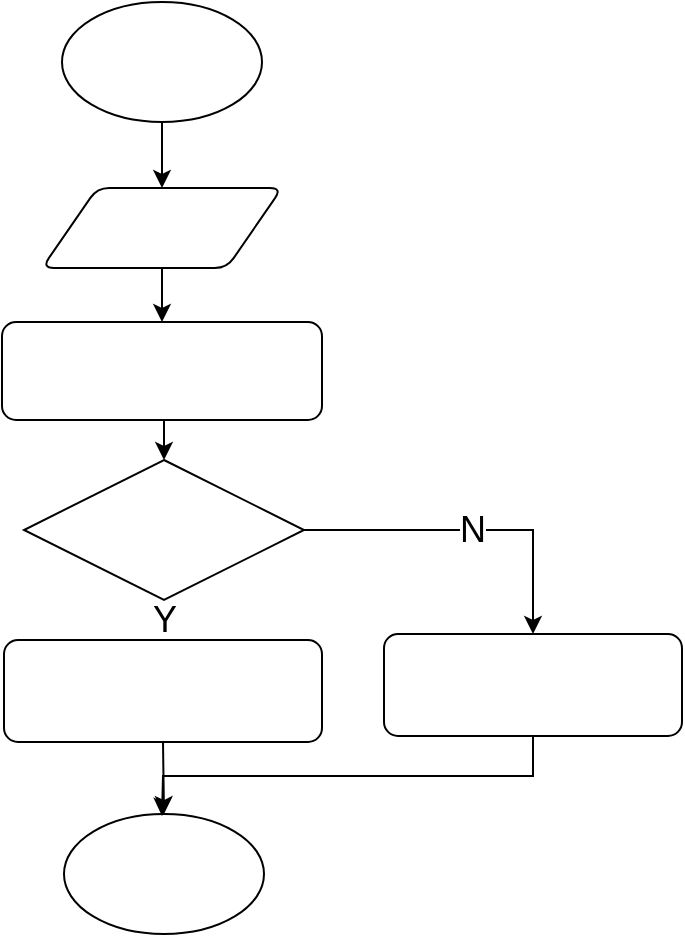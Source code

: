 <mxfile version="10.7.0" type="github"><diagram id="6a731a19-8d31-9384-78a2-239565b7b9f0" name="Page-1"><mxGraphModel dx="1188" dy="658" grid="1" gridSize="10" guides="1" tooltips="1" connect="1" arrows="1" fold="1" page="1" pageScale="1" pageWidth="1169" pageHeight="827" background="#ffffff" math="0" shadow="0"><root><mxCell id="0"/><mxCell id="1" parent="0"/><mxCell id="hvyF9pjqXC5Z1qCkmDMz-55" value="" style="strokeWidth=1;html=1;shape=mxgraph.flowchart.start_1;whiteSpace=wrap;fontSize=18;" vertex="1" parent="1"><mxGeometry x="261" y="559" width="100" height="60" as="geometry"/></mxCell><mxCell id="hvyF9pjqXC5Z1qCkmDMz-62" style="edgeStyle=orthogonalEdgeStyle;rounded=0;orthogonalLoop=1;jettySize=auto;html=1;exitX=0.5;exitY=1;exitDx=0;exitDy=0;exitPerimeter=0;entryX=0.5;entryY=0;entryDx=0;entryDy=0;strokeWidth=1;fontSize=18;" edge="1" parent="1" source="hvyF9pjqXC5Z1qCkmDMz-56" target="hvyF9pjqXC5Z1qCkmDMz-57"><mxGeometry relative="1" as="geometry"/></mxCell><mxCell id="hvyF9pjqXC5Z1qCkmDMz-56" value="" style="strokeWidth=1;html=1;shape=mxgraph.flowchart.start_1;whiteSpace=wrap;fontSize=18;" vertex="1" parent="1"><mxGeometry x="260" y="153" width="100" height="60" as="geometry"/></mxCell><mxCell id="hvyF9pjqXC5Z1qCkmDMz-63" style="edgeStyle=orthogonalEdgeStyle;rounded=0;orthogonalLoop=1;jettySize=auto;html=1;exitX=0.5;exitY=1;exitDx=0;exitDy=0;entryX=0.5;entryY=0;entryDx=0;entryDy=0;strokeWidth=1;fontSize=18;" edge="1" parent="1" source="hvyF9pjqXC5Z1qCkmDMz-57" target="hvyF9pjqXC5Z1qCkmDMz-58"><mxGeometry relative="1" as="geometry"/></mxCell><mxCell id="hvyF9pjqXC5Z1qCkmDMz-57" value="" style="verticalLabelPosition=bottom;verticalAlign=top;html=1;strokeWidth=1;shape=parallelogram;perimeter=parallelogramPerimeter;whiteSpace=wrap;rounded=1;arcSize=12;size=0.23;fontSize=18;" vertex="1" parent="1"><mxGeometry x="250" y="246" width="120" height="40" as="geometry"/></mxCell><mxCell id="hvyF9pjqXC5Z1qCkmDMz-64" style="edgeStyle=orthogonalEdgeStyle;rounded=0;orthogonalLoop=1;jettySize=auto;html=1;exitX=0.5;exitY=1;exitDx=0;exitDy=0;entryX=0.5;entryY=0;entryDx=0;entryDy=0;entryPerimeter=0;strokeWidth=1;fontSize=18;" edge="1" parent="1" source="hvyF9pjqXC5Z1qCkmDMz-58" target="hvyF9pjqXC5Z1qCkmDMz-59"><mxGeometry relative="1" as="geometry"/></mxCell><mxCell id="hvyF9pjqXC5Z1qCkmDMz-58" value="" style="rounded=1;whiteSpace=wrap;html=1;absoluteArcSize=1;arcSize=14;strokeWidth=1;fontSize=18;" vertex="1" parent="1"><mxGeometry x="230" y="313" width="160" height="49" as="geometry"/></mxCell><mxCell id="hvyF9pjqXC5Z1qCkmDMz-65" value="Y" style="edgeStyle=orthogonalEdgeStyle;rounded=0;orthogonalLoop=1;jettySize=auto;html=1;exitX=0.5;exitY=1;exitDx=0;exitDy=0;exitPerimeter=0;entryX=0.5;entryY=0;entryDx=0;entryDy=0;strokeWidth=1;fontSize=18;" edge="1" parent="1" source="hvyF9pjqXC5Z1qCkmDMz-59" target="hvyF9pjqXC5Z1qCkmDMz-60"><mxGeometry relative="1" as="geometry"/></mxCell><mxCell id="hvyF9pjqXC5Z1qCkmDMz-66" value="N" style="edgeStyle=orthogonalEdgeStyle;rounded=0;orthogonalLoop=1;jettySize=auto;html=1;exitX=1;exitY=0.5;exitDx=0;exitDy=0;exitPerimeter=0;entryX=0.5;entryY=0;entryDx=0;entryDy=0;strokeWidth=1;fontSize=18;" edge="1" parent="1" source="hvyF9pjqXC5Z1qCkmDMz-59" target="hvyF9pjqXC5Z1qCkmDMz-61"><mxGeometry relative="1" as="geometry"/></mxCell><mxCell id="hvyF9pjqXC5Z1qCkmDMz-59" value="" style="strokeWidth=1;html=1;shape=mxgraph.flowchart.decision;whiteSpace=wrap;fontSize=18;" vertex="1" parent="1"><mxGeometry x="241" y="382" width="140" height="70" as="geometry"/></mxCell><mxCell id="hvyF9pjqXC5Z1qCkmDMz-67" style="edgeStyle=orthogonalEdgeStyle;rounded=0;orthogonalLoop=1;jettySize=auto;html=1;exitX=0.5;exitY=1;exitDx=0;exitDy=0;entryX=0.5;entryY=0;entryDx=0;entryDy=0;entryPerimeter=0;strokeWidth=1;fontSize=18;" edge="1" parent="1" source="hvyF9pjqXC5Z1qCkmDMz-60" target="hvyF9pjqXC5Z1qCkmDMz-55"><mxGeometry relative="1" as="geometry"/></mxCell><mxCell id="hvyF9pjqXC5Z1qCkmDMz-60" value="" style="rounded=1;whiteSpace=wrap;html=1;absoluteArcSize=1;arcSize=14;strokeWidth=1;fontSize=18;" vertex="1" parent="1"><mxGeometry x="231" y="472" width="159" height="51" as="geometry"/></mxCell><mxCell id="hvyF9pjqXC5Z1qCkmDMz-69" style="edgeStyle=orthogonalEdgeStyle;rounded=0;orthogonalLoop=1;jettySize=auto;html=1;exitX=0.5;exitY=1;exitDx=0;exitDy=0;strokeWidth=1;fontSize=18;" edge="1" parent="1" source="hvyF9pjqXC5Z1qCkmDMz-61"><mxGeometry relative="1" as="geometry"><mxPoint x="310" y="560" as="targetPoint"/></mxGeometry></mxCell><mxCell id="hvyF9pjqXC5Z1qCkmDMz-61" value="" style="rounded=1;whiteSpace=wrap;html=1;absoluteArcSize=1;arcSize=14;strokeWidth=1;fontSize=18;" vertex="1" parent="1"><mxGeometry x="421" y="469" width="149" height="51" as="geometry"/></mxCell></root></mxGraphModel></diagram></mxfile>